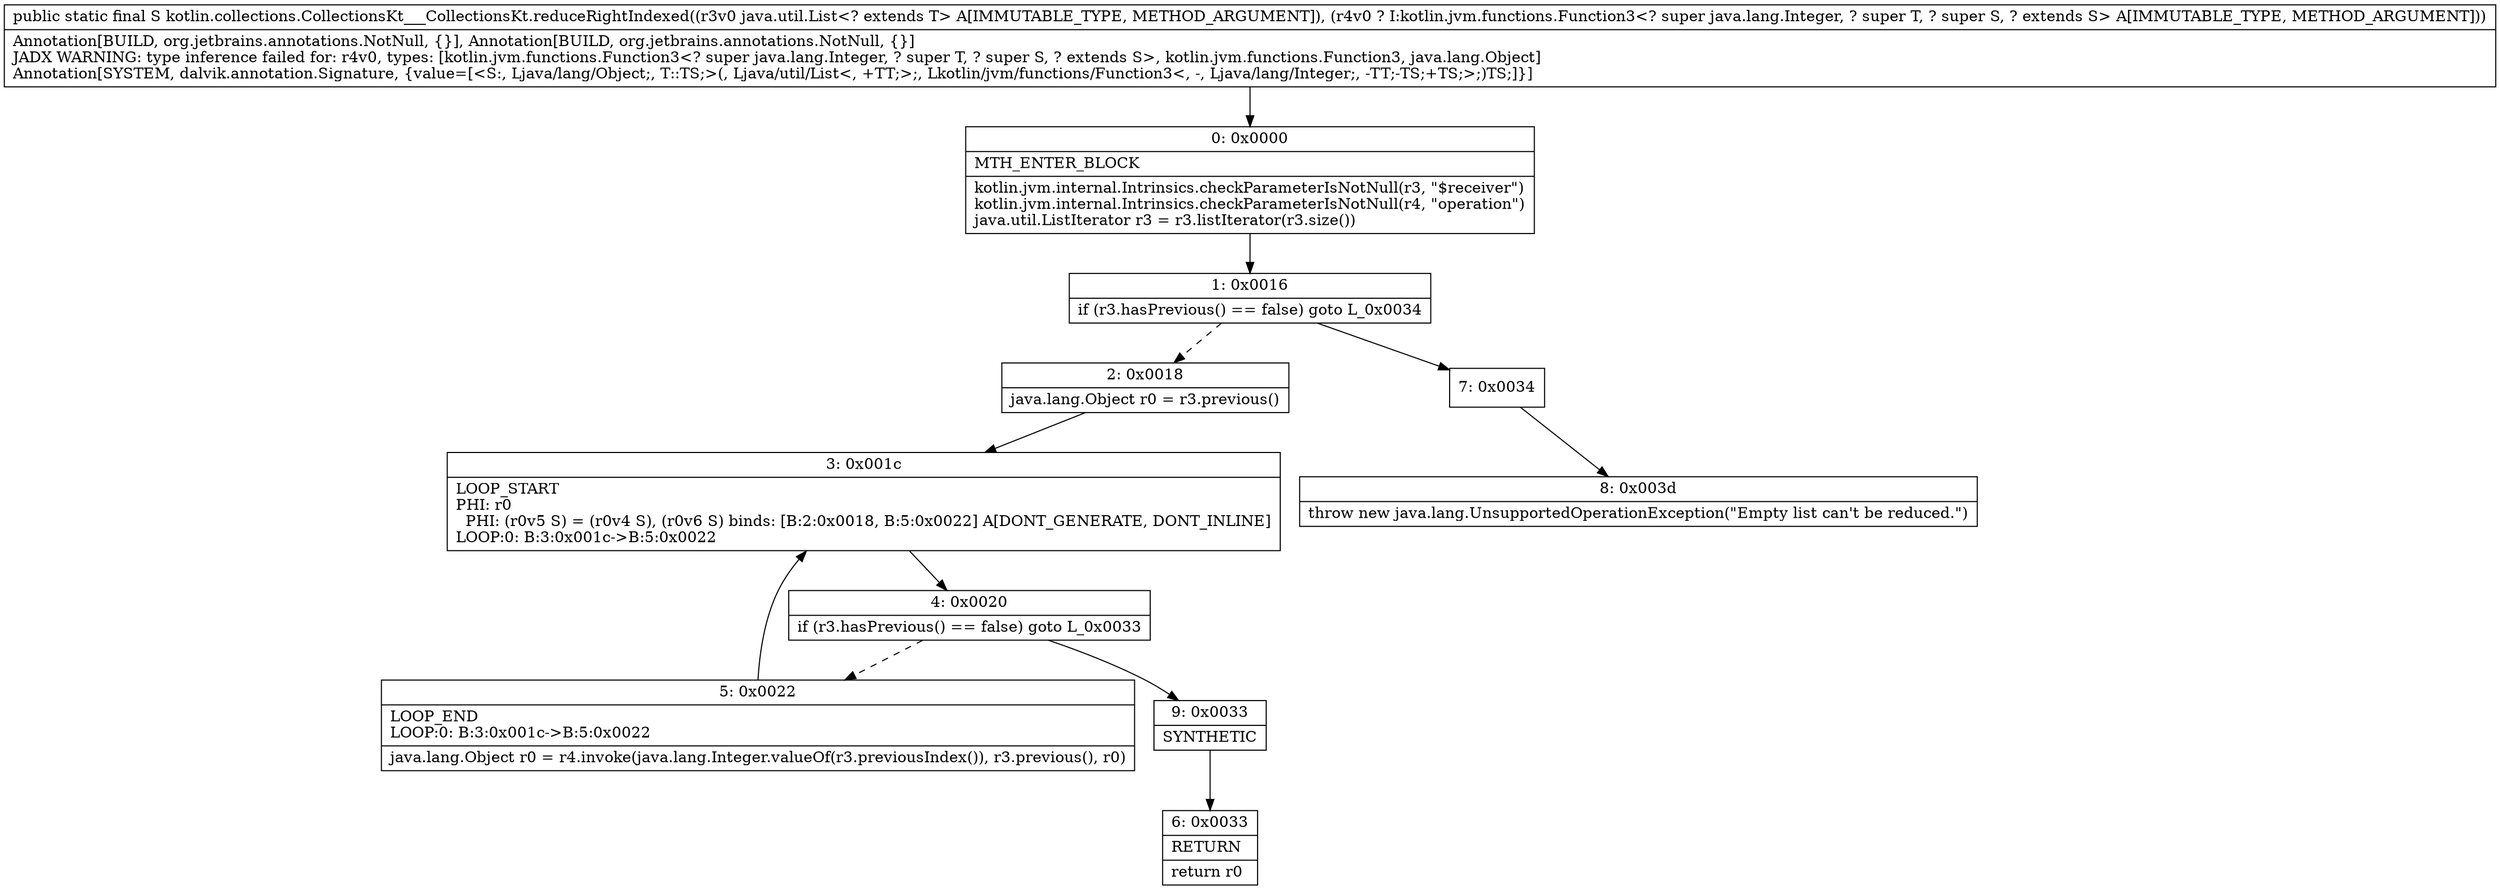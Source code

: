 digraph "CFG forkotlin.collections.CollectionsKt___CollectionsKt.reduceRightIndexed(Ljava\/util\/List;Lkotlin\/jvm\/functions\/Function3;)Ljava\/lang\/Object;" {
Node_0 [shape=record,label="{0\:\ 0x0000|MTH_ENTER_BLOCK\l|kotlin.jvm.internal.Intrinsics.checkParameterIsNotNull(r3, \"$receiver\")\lkotlin.jvm.internal.Intrinsics.checkParameterIsNotNull(r4, \"operation\")\ljava.util.ListIterator r3 = r3.listIterator(r3.size())\l}"];
Node_1 [shape=record,label="{1\:\ 0x0016|if (r3.hasPrevious() == false) goto L_0x0034\l}"];
Node_2 [shape=record,label="{2\:\ 0x0018|java.lang.Object r0 = r3.previous()\l}"];
Node_3 [shape=record,label="{3\:\ 0x001c|LOOP_START\lPHI: r0 \l  PHI: (r0v5 S) = (r0v4 S), (r0v6 S) binds: [B:2:0x0018, B:5:0x0022] A[DONT_GENERATE, DONT_INLINE]\lLOOP:0: B:3:0x001c\-\>B:5:0x0022\l}"];
Node_4 [shape=record,label="{4\:\ 0x0020|if (r3.hasPrevious() == false) goto L_0x0033\l}"];
Node_5 [shape=record,label="{5\:\ 0x0022|LOOP_END\lLOOP:0: B:3:0x001c\-\>B:5:0x0022\l|java.lang.Object r0 = r4.invoke(java.lang.Integer.valueOf(r3.previousIndex()), r3.previous(), r0)\l}"];
Node_6 [shape=record,label="{6\:\ 0x0033|RETURN\l|return r0\l}"];
Node_7 [shape=record,label="{7\:\ 0x0034}"];
Node_8 [shape=record,label="{8\:\ 0x003d|throw new java.lang.UnsupportedOperationException(\"Empty list can't be reduced.\")\l}"];
Node_9 [shape=record,label="{9\:\ 0x0033|SYNTHETIC\l}"];
MethodNode[shape=record,label="{public static final S kotlin.collections.CollectionsKt___CollectionsKt.reduceRightIndexed((r3v0 java.util.List\<? extends T\> A[IMMUTABLE_TYPE, METHOD_ARGUMENT]), (r4v0 ? I:kotlin.jvm.functions.Function3\<? super java.lang.Integer, ? super T, ? super S, ? extends S\> A[IMMUTABLE_TYPE, METHOD_ARGUMENT]))  | Annotation[BUILD, org.jetbrains.annotations.NotNull, \{\}], Annotation[BUILD, org.jetbrains.annotations.NotNull, \{\}]\lJADX WARNING: type inference failed for: r4v0, types: [kotlin.jvm.functions.Function3\<? super java.lang.Integer, ? super T, ? super S, ? extends S\>, kotlin.jvm.functions.Function3, java.lang.Object]\lAnnotation[SYSTEM, dalvik.annotation.Signature, \{value=[\<S:, Ljava\/lang\/Object;, T::TS;\>(, Ljava\/util\/List\<, +TT;\>;, Lkotlin\/jvm\/functions\/Function3\<, \-, Ljava\/lang\/Integer;, \-TT;\-TS;+TS;\>;)TS;]\}]\l}"];
MethodNode -> Node_0;
Node_0 -> Node_1;
Node_1 -> Node_2[style=dashed];
Node_1 -> Node_7;
Node_2 -> Node_3;
Node_3 -> Node_4;
Node_4 -> Node_5[style=dashed];
Node_4 -> Node_9;
Node_5 -> Node_3;
Node_7 -> Node_8;
Node_9 -> Node_6;
}

